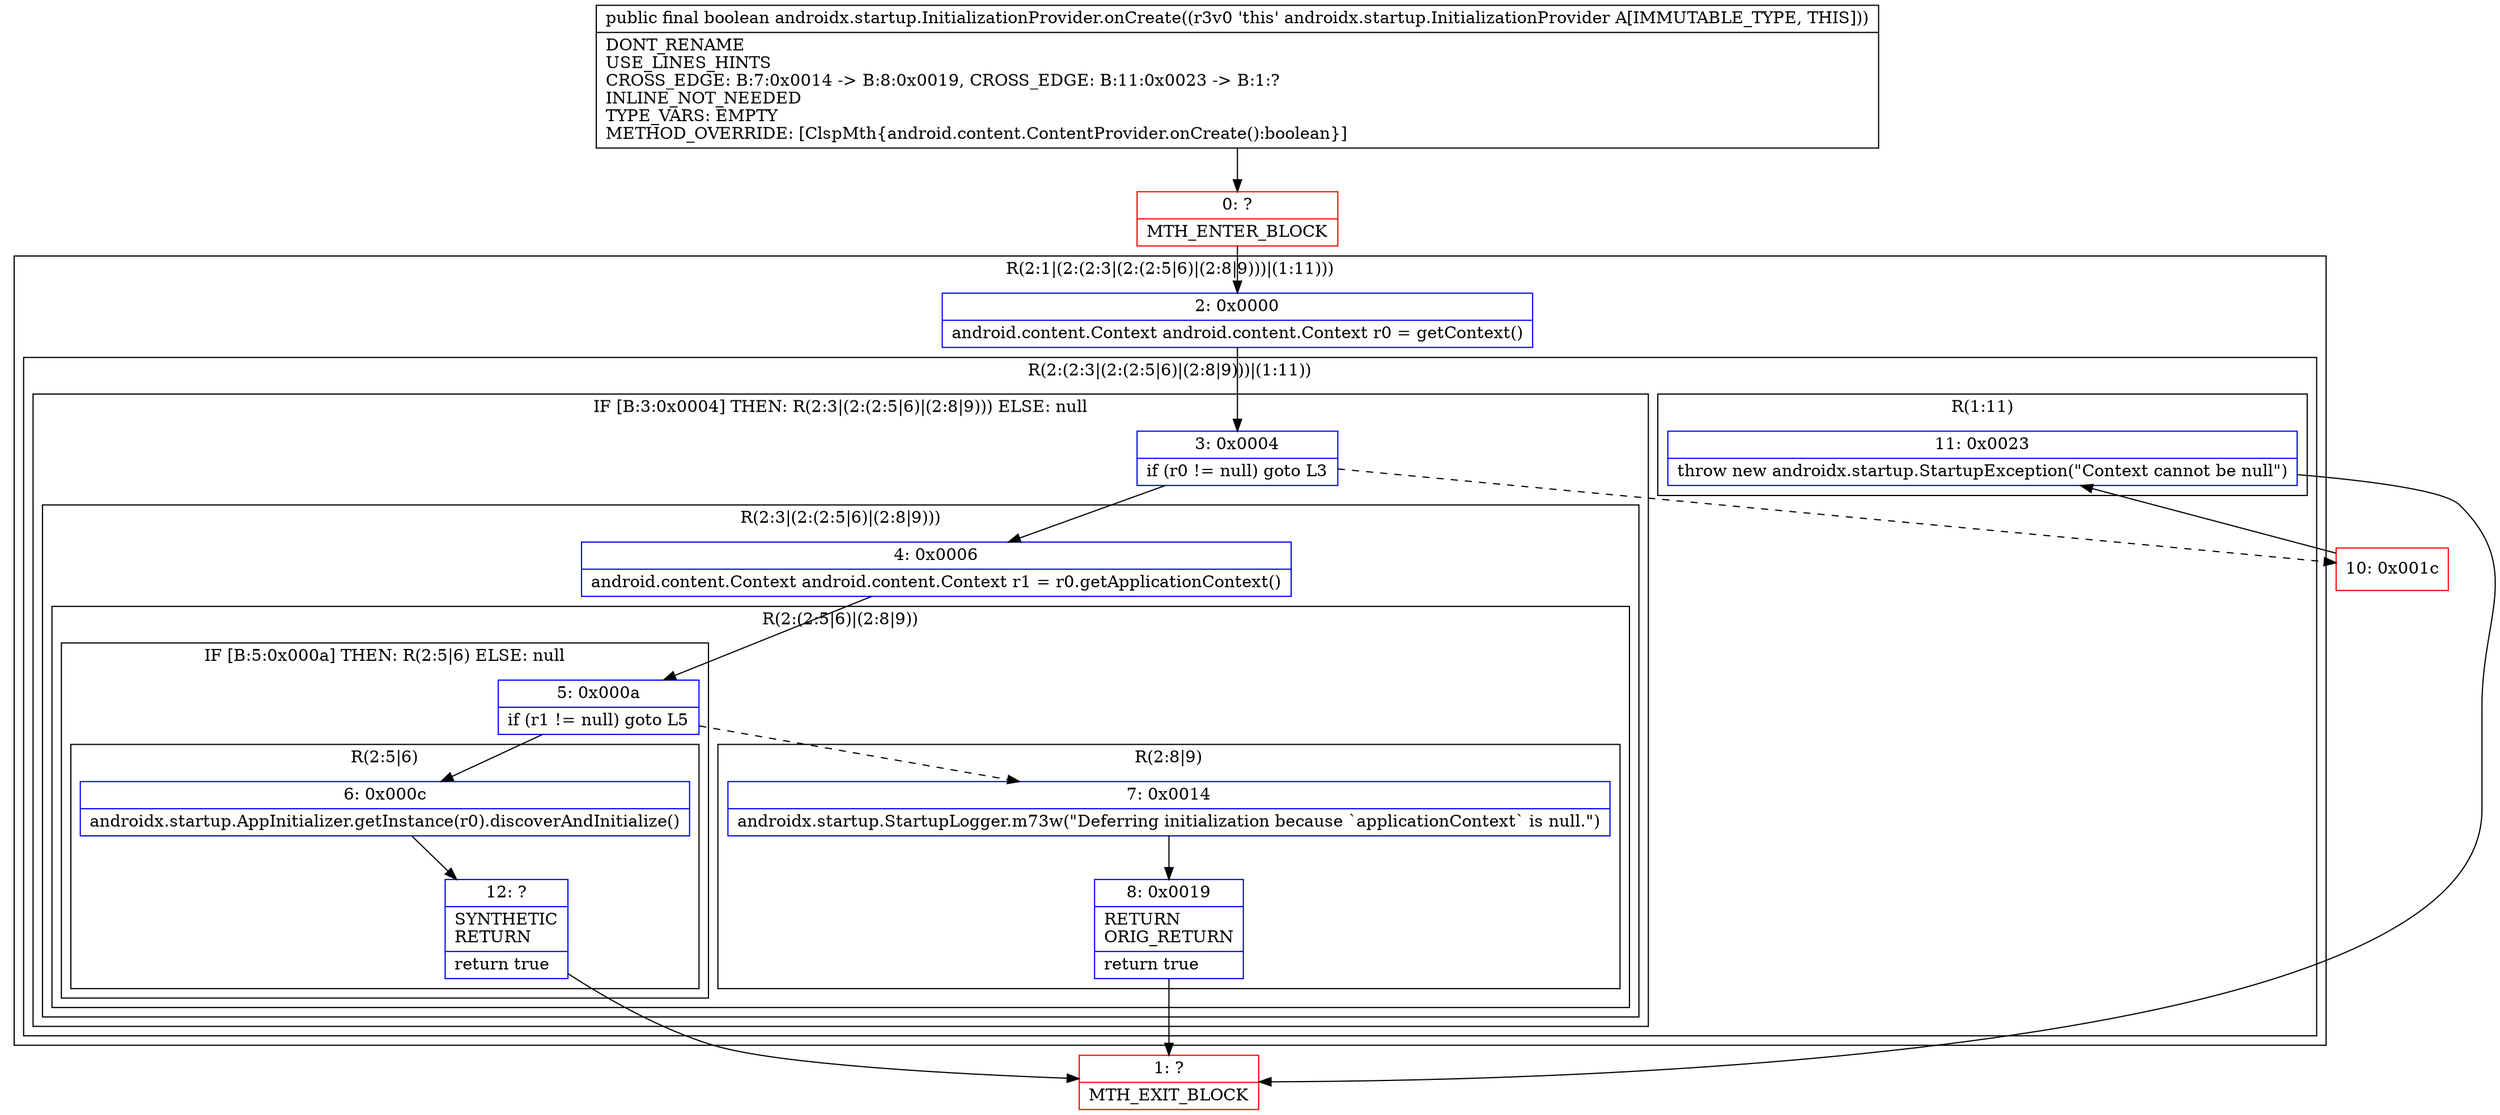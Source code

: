 digraph "CFG forandroidx.startup.InitializationProvider.onCreate()Z" {
subgraph cluster_Region_1045540036 {
label = "R(2:1|(2:(2:3|(2:(2:5|6)|(2:8|9)))|(1:11)))";
node [shape=record,color=blue];
Node_2 [shape=record,label="{2\:\ 0x0000|android.content.Context android.content.Context r0 = getContext()\l}"];
subgraph cluster_Region_323873498 {
label = "R(2:(2:3|(2:(2:5|6)|(2:8|9)))|(1:11))";
node [shape=record,color=blue];
subgraph cluster_IfRegion_1442564695 {
label = "IF [B:3:0x0004] THEN: R(2:3|(2:(2:5|6)|(2:8|9))) ELSE: null";
node [shape=record,color=blue];
Node_3 [shape=record,label="{3\:\ 0x0004|if (r0 != null) goto L3\l}"];
subgraph cluster_Region_948636212 {
label = "R(2:3|(2:(2:5|6)|(2:8|9)))";
node [shape=record,color=blue];
Node_4 [shape=record,label="{4\:\ 0x0006|android.content.Context android.content.Context r1 = r0.getApplicationContext()\l}"];
subgraph cluster_Region_1461450327 {
label = "R(2:(2:5|6)|(2:8|9))";
node [shape=record,color=blue];
subgraph cluster_IfRegion_1616077754 {
label = "IF [B:5:0x000a] THEN: R(2:5|6) ELSE: null";
node [shape=record,color=blue];
Node_5 [shape=record,label="{5\:\ 0x000a|if (r1 != null) goto L5\l}"];
subgraph cluster_Region_1406653064 {
label = "R(2:5|6)";
node [shape=record,color=blue];
Node_6 [shape=record,label="{6\:\ 0x000c|androidx.startup.AppInitializer.getInstance(r0).discoverAndInitialize()\l}"];
Node_12 [shape=record,label="{12\:\ ?|SYNTHETIC\lRETURN\l|return true\l}"];
}
}
subgraph cluster_Region_549837860 {
label = "R(2:8|9)";
node [shape=record,color=blue];
Node_7 [shape=record,label="{7\:\ 0x0014|androidx.startup.StartupLogger.m73w(\"Deferring initialization because `applicationContext` is null.\")\l}"];
Node_8 [shape=record,label="{8\:\ 0x0019|RETURN\lORIG_RETURN\l|return true\l}"];
}
}
}
}
subgraph cluster_Region_1649724151 {
label = "R(1:11)";
node [shape=record,color=blue];
Node_11 [shape=record,label="{11\:\ 0x0023|throw new androidx.startup.StartupException(\"Context cannot be null\")\l}"];
}
}
}
Node_0 [shape=record,color=red,label="{0\:\ ?|MTH_ENTER_BLOCK\l}"];
Node_1 [shape=record,color=red,label="{1\:\ ?|MTH_EXIT_BLOCK\l}"];
Node_10 [shape=record,color=red,label="{10\:\ 0x001c}"];
MethodNode[shape=record,label="{public final boolean androidx.startup.InitializationProvider.onCreate((r3v0 'this' androidx.startup.InitializationProvider A[IMMUTABLE_TYPE, THIS]))  | DONT_RENAME\lUSE_LINES_HINTS\lCROSS_EDGE: B:7:0x0014 \-\> B:8:0x0019, CROSS_EDGE: B:11:0x0023 \-\> B:1:?\lINLINE_NOT_NEEDED\lTYPE_VARS: EMPTY\lMETHOD_OVERRIDE: [ClspMth\{android.content.ContentProvider.onCreate():boolean\}]\l}"];
MethodNode -> Node_0;Node_2 -> Node_3;
Node_3 -> Node_4;
Node_3 -> Node_10[style=dashed];
Node_4 -> Node_5;
Node_5 -> Node_6;
Node_5 -> Node_7[style=dashed];
Node_6 -> Node_12;
Node_12 -> Node_1;
Node_7 -> Node_8;
Node_8 -> Node_1;
Node_11 -> Node_1;
Node_0 -> Node_2;
Node_10 -> Node_11;
}

